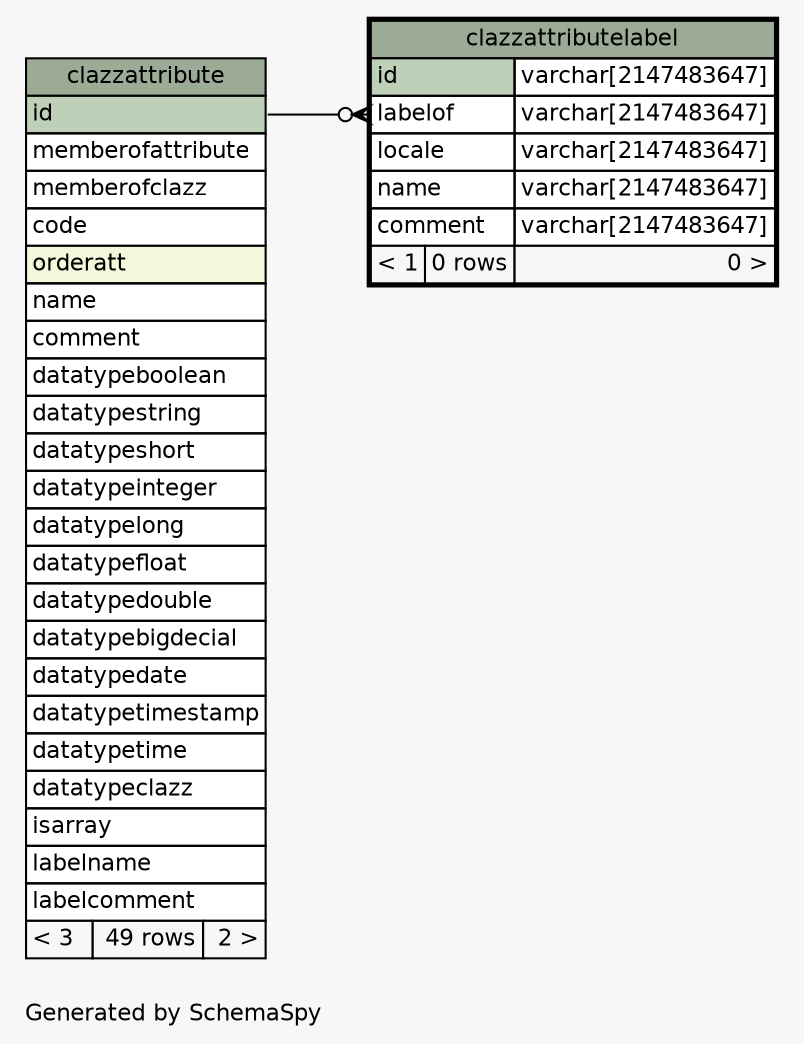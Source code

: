 // dot 2.38.0 on Windows 10 10.0
// SchemaSpy rev 590
digraph "oneDegreeRelationshipsDiagram" {
  graph [
    rankdir="RL"
    bgcolor="#f7f7f7"
    label="\nGenerated by SchemaSpy"
    labeljust="l"
    nodesep="0.18"
    ranksep="0.46"
    fontname="Helvetica"
    fontsize="11"
  ];
  node [
    fontname="Helvetica"
    fontsize="11"
    shape="plaintext"
  ];
  edge [
    arrowsize="0.8"
  ];
  "clazzattributelabel":"labelof":w -> "clazzattribute":"id":e [arrowhead=none dir=back arrowtail=crowodot];
  "clazzattribute" [
    label=<
    <TABLE BORDER="0" CELLBORDER="1" CELLSPACING="0" BGCOLOR="#ffffff">
      <TR><TD COLSPAN="3" BGCOLOR="#9bab96" ALIGN="CENTER">clazzattribute</TD></TR>
      <TR><TD PORT="id" COLSPAN="3" BGCOLOR="#bed1b8" ALIGN="LEFT">id</TD></TR>
      <TR><TD PORT="memberofattribute" COLSPAN="3" ALIGN="LEFT">memberofattribute</TD></TR>
      <TR><TD PORT="memberofclazz" COLSPAN="3" ALIGN="LEFT">memberofclazz</TD></TR>
      <TR><TD PORT="code" COLSPAN="3" ALIGN="LEFT">code</TD></TR>
      <TR><TD PORT="orderatt" COLSPAN="3" BGCOLOR="#f4f7da" ALIGN="LEFT">orderatt</TD></TR>
      <TR><TD PORT="name" COLSPAN="3" ALIGN="LEFT">name</TD></TR>
      <TR><TD PORT="comment" COLSPAN="3" ALIGN="LEFT">comment</TD></TR>
      <TR><TD PORT="datatypeboolean" COLSPAN="3" ALIGN="LEFT">datatypeboolean</TD></TR>
      <TR><TD PORT="datatypestring" COLSPAN="3" ALIGN="LEFT">datatypestring</TD></TR>
      <TR><TD PORT="datatypeshort" COLSPAN="3" ALIGN="LEFT">datatypeshort</TD></TR>
      <TR><TD PORT="datatypeinteger" COLSPAN="3" ALIGN="LEFT">datatypeinteger</TD></TR>
      <TR><TD PORT="datatypelong" COLSPAN="3" ALIGN="LEFT">datatypelong</TD></TR>
      <TR><TD PORT="datatypefloat" COLSPAN="3" ALIGN="LEFT">datatypefloat</TD></TR>
      <TR><TD PORT="datatypedouble" COLSPAN="3" ALIGN="LEFT">datatypedouble</TD></TR>
      <TR><TD PORT="datatypebigdecial" COLSPAN="3" ALIGN="LEFT">datatypebigdecial</TD></TR>
      <TR><TD PORT="datatypedate" COLSPAN="3" ALIGN="LEFT">datatypedate</TD></TR>
      <TR><TD PORT="datatypetimestamp" COLSPAN="3" ALIGN="LEFT">datatypetimestamp</TD></TR>
      <TR><TD PORT="datatypetime" COLSPAN="3" ALIGN="LEFT">datatypetime</TD></TR>
      <TR><TD PORT="datatypeclazz" COLSPAN="3" ALIGN="LEFT">datatypeclazz</TD></TR>
      <TR><TD PORT="isarray" COLSPAN="3" ALIGN="LEFT">isarray</TD></TR>
      <TR><TD PORT="labelname" COLSPAN="3" ALIGN="LEFT">labelname</TD></TR>
      <TR><TD PORT="labelcomment" COLSPAN="3" ALIGN="LEFT">labelcomment</TD></TR>
      <TR><TD ALIGN="LEFT" BGCOLOR="#f7f7f7">&lt; 3</TD><TD ALIGN="RIGHT" BGCOLOR="#f7f7f7">49 rows</TD><TD ALIGN="RIGHT" BGCOLOR="#f7f7f7">2 &gt;</TD></TR>
    </TABLE>>
    URL="clazzattribute.html"
    tooltip="clazzattribute"
  ];
  "clazzattributelabel" [
    label=<
    <TABLE BORDER="2" CELLBORDER="1" CELLSPACING="0" BGCOLOR="#ffffff">
      <TR><TD COLSPAN="3" BGCOLOR="#9bab96" ALIGN="CENTER">clazzattributelabel</TD></TR>
      <TR><TD PORT="id" COLSPAN="2" BGCOLOR="#bed1b8" ALIGN="LEFT">id</TD><TD PORT="id.type" ALIGN="LEFT">varchar[2147483647]</TD></TR>
      <TR><TD PORT="labelof" COLSPAN="2" ALIGN="LEFT">labelof</TD><TD PORT="labelof.type" ALIGN="LEFT">varchar[2147483647]</TD></TR>
      <TR><TD PORT="locale" COLSPAN="2" ALIGN="LEFT">locale</TD><TD PORT="locale.type" ALIGN="LEFT">varchar[2147483647]</TD></TR>
      <TR><TD PORT="name" COLSPAN="2" ALIGN="LEFT">name</TD><TD PORT="name.type" ALIGN="LEFT">varchar[2147483647]</TD></TR>
      <TR><TD PORT="comment" COLSPAN="2" ALIGN="LEFT">comment</TD><TD PORT="comment.type" ALIGN="LEFT">varchar[2147483647]</TD></TR>
      <TR><TD ALIGN="LEFT" BGCOLOR="#f7f7f7">&lt; 1</TD><TD ALIGN="RIGHT" BGCOLOR="#f7f7f7">0 rows</TD><TD ALIGN="RIGHT" BGCOLOR="#f7f7f7">0 &gt;</TD></TR>
    </TABLE>>
    URL="clazzattributelabel.html"
    tooltip="clazzattributelabel"
  ];
}
